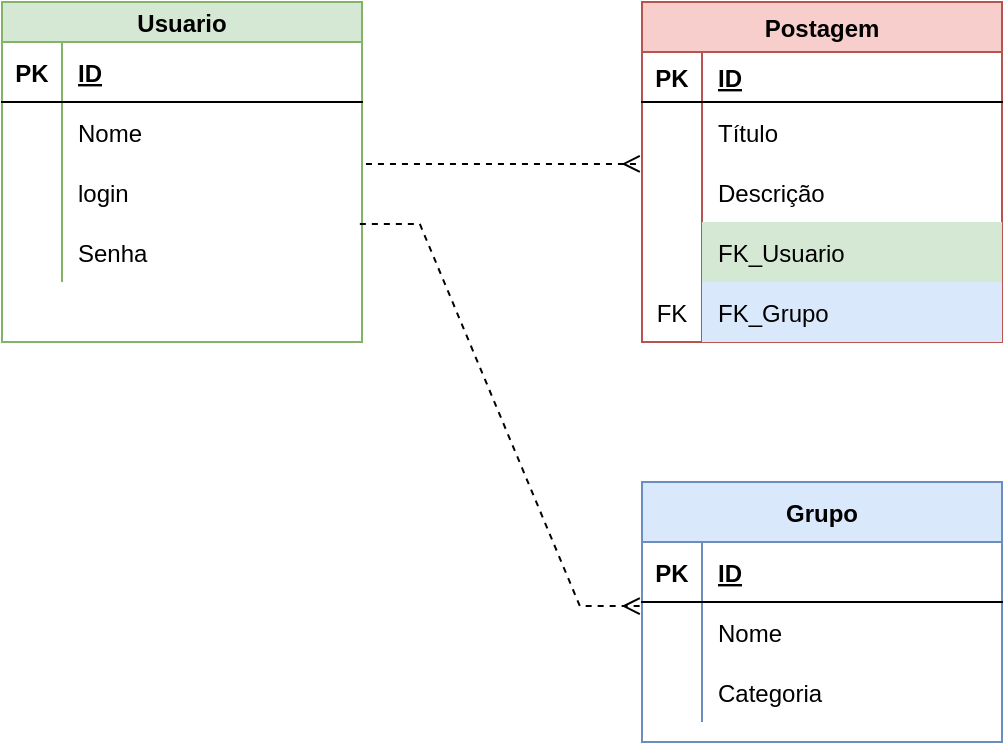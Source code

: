 <mxfile version="17.4.5" type="device"><diagram id="AkiVMhTmpEjq_oEuQSA3" name="Page-1"><mxGraphModel dx="868" dy="450" grid="1" gridSize="10" guides="1" tooltips="1" connect="1" arrows="1" fold="1" page="1" pageScale="1" pageWidth="827" pageHeight="1169" math="0" shadow="0"><root><mxCell id="0"/><mxCell id="1" parent="0"/><mxCell id="m25o6EegL-uF8yCNPLyN-2" value="Usuario" style="shape=table;startSize=20;container=1;collapsible=1;childLayout=tableLayout;fixedRows=1;rowLines=0;fontStyle=1;align=center;resizeLast=1;fillColor=#d5e8d4;strokeColor=#82b366;" parent="1" vertex="1"><mxGeometry x="160" y="40" width="180" height="170" as="geometry"/></mxCell><mxCell id="m25o6EegL-uF8yCNPLyN-3" value="" style="shape=tableRow;horizontal=0;startSize=0;swimlaneHead=0;swimlaneBody=0;fillColor=none;collapsible=0;dropTarget=0;points=[[0,0.5],[1,0.5]];portConstraint=eastwest;top=0;left=0;right=0;bottom=1;" parent="m25o6EegL-uF8yCNPLyN-2" vertex="1"><mxGeometry y="20" width="180" height="30" as="geometry"/></mxCell><mxCell id="m25o6EegL-uF8yCNPLyN-4" value="PK" style="shape=partialRectangle;connectable=0;fillColor=none;top=0;left=0;bottom=0;right=0;fontStyle=1;overflow=hidden;" parent="m25o6EegL-uF8yCNPLyN-3" vertex="1"><mxGeometry width="30" height="30" as="geometry"><mxRectangle width="30" height="30" as="alternateBounds"/></mxGeometry></mxCell><mxCell id="m25o6EegL-uF8yCNPLyN-5" value="ID" style="shape=partialRectangle;connectable=0;fillColor=none;top=0;left=0;bottom=0;right=0;align=left;spacingLeft=6;fontStyle=5;overflow=hidden;" parent="m25o6EegL-uF8yCNPLyN-3" vertex="1"><mxGeometry x="30" width="150" height="30" as="geometry"><mxRectangle width="150" height="30" as="alternateBounds"/></mxGeometry></mxCell><mxCell id="m25o6EegL-uF8yCNPLyN-6" value="" style="shape=tableRow;horizontal=0;startSize=0;swimlaneHead=0;swimlaneBody=0;fillColor=none;collapsible=0;dropTarget=0;points=[[0,0.5],[1,0.5]];portConstraint=eastwest;top=0;left=0;right=0;bottom=0;" parent="m25o6EegL-uF8yCNPLyN-2" vertex="1"><mxGeometry y="50" width="180" height="30" as="geometry"/></mxCell><mxCell id="m25o6EegL-uF8yCNPLyN-7" value="" style="shape=partialRectangle;connectable=0;fillColor=none;top=0;left=0;bottom=0;right=0;editable=1;overflow=hidden;" parent="m25o6EegL-uF8yCNPLyN-6" vertex="1"><mxGeometry width="30" height="30" as="geometry"><mxRectangle width="30" height="30" as="alternateBounds"/></mxGeometry></mxCell><mxCell id="m25o6EegL-uF8yCNPLyN-8" value="Nome" style="shape=partialRectangle;connectable=0;fillColor=none;top=0;left=0;bottom=0;right=0;align=left;spacingLeft=6;overflow=hidden;" parent="m25o6EegL-uF8yCNPLyN-6" vertex="1"><mxGeometry x="30" width="150" height="30" as="geometry"><mxRectangle width="150" height="30" as="alternateBounds"/></mxGeometry></mxCell><mxCell id="m25o6EegL-uF8yCNPLyN-9" value="" style="shape=tableRow;horizontal=0;startSize=0;swimlaneHead=0;swimlaneBody=0;fillColor=none;collapsible=0;dropTarget=0;points=[[0,0.5],[1,0.5]];portConstraint=eastwest;top=0;left=0;right=0;bottom=0;" parent="m25o6EegL-uF8yCNPLyN-2" vertex="1"><mxGeometry y="80" width="180" height="30" as="geometry"/></mxCell><mxCell id="m25o6EegL-uF8yCNPLyN-10" value="" style="shape=partialRectangle;connectable=0;fillColor=none;top=0;left=0;bottom=0;right=0;editable=1;overflow=hidden;" parent="m25o6EegL-uF8yCNPLyN-9" vertex="1"><mxGeometry width="30" height="30" as="geometry"><mxRectangle width="30" height="30" as="alternateBounds"/></mxGeometry></mxCell><mxCell id="m25o6EegL-uF8yCNPLyN-11" value="login" style="shape=partialRectangle;connectable=0;fillColor=none;top=0;left=0;bottom=0;right=0;align=left;spacingLeft=6;overflow=hidden;" parent="m25o6EegL-uF8yCNPLyN-9" vertex="1"><mxGeometry x="30" width="150" height="30" as="geometry"><mxRectangle width="150" height="30" as="alternateBounds"/></mxGeometry></mxCell><mxCell id="m25o6EegL-uF8yCNPLyN-12" value="" style="shape=tableRow;horizontal=0;startSize=0;swimlaneHead=0;swimlaneBody=0;fillColor=none;collapsible=0;dropTarget=0;points=[[0,0.5],[1,0.5]];portConstraint=eastwest;top=0;left=0;right=0;bottom=0;" parent="m25o6EegL-uF8yCNPLyN-2" vertex="1"><mxGeometry y="110" width="180" height="30" as="geometry"/></mxCell><mxCell id="m25o6EegL-uF8yCNPLyN-13" value="" style="shape=partialRectangle;connectable=0;fillColor=none;top=0;left=0;bottom=0;right=0;editable=1;overflow=hidden;" parent="m25o6EegL-uF8yCNPLyN-12" vertex="1"><mxGeometry width="30" height="30" as="geometry"><mxRectangle width="30" height="30" as="alternateBounds"/></mxGeometry></mxCell><mxCell id="m25o6EegL-uF8yCNPLyN-14" value="Senha" style="shape=partialRectangle;connectable=0;fillColor=none;top=0;left=0;bottom=0;right=0;align=left;spacingLeft=6;overflow=hidden;" parent="m25o6EegL-uF8yCNPLyN-12" vertex="1"><mxGeometry x="30" width="150" height="30" as="geometry"><mxRectangle width="150" height="30" as="alternateBounds"/></mxGeometry></mxCell><mxCell id="m25o6EegL-uF8yCNPLyN-15" value="Postagem" style="shape=table;startSize=25;container=1;collapsible=1;childLayout=tableLayout;fixedRows=1;rowLines=0;fontStyle=1;align=center;resizeLast=1;fillColor=#f8cecc;strokeColor=#b85450;" parent="1" vertex="1"><mxGeometry x="480" y="40" width="180" height="170" as="geometry"/></mxCell><mxCell id="m25o6EegL-uF8yCNPLyN-16" value="" style="shape=tableRow;horizontal=0;startSize=0;swimlaneHead=0;swimlaneBody=0;fillColor=none;collapsible=0;dropTarget=0;points=[[0,0.5],[1,0.5]];portConstraint=eastwest;top=0;left=0;right=0;bottom=1;" parent="m25o6EegL-uF8yCNPLyN-15" vertex="1"><mxGeometry y="25" width="180" height="25" as="geometry"/></mxCell><mxCell id="m25o6EegL-uF8yCNPLyN-17" value="PK" style="shape=partialRectangle;connectable=0;fillColor=none;top=0;left=0;bottom=0;right=0;fontStyle=1;overflow=hidden;" parent="m25o6EegL-uF8yCNPLyN-16" vertex="1"><mxGeometry width="30" height="25" as="geometry"><mxRectangle width="30" height="25" as="alternateBounds"/></mxGeometry></mxCell><mxCell id="m25o6EegL-uF8yCNPLyN-18" value="ID" style="shape=partialRectangle;connectable=0;fillColor=none;top=0;left=0;bottom=0;right=0;align=left;spacingLeft=6;fontStyle=5;overflow=hidden;" parent="m25o6EegL-uF8yCNPLyN-16" vertex="1"><mxGeometry x="30" width="150" height="25" as="geometry"><mxRectangle width="150" height="25" as="alternateBounds"/></mxGeometry></mxCell><mxCell id="m25o6EegL-uF8yCNPLyN-19" value="" style="shape=tableRow;horizontal=0;startSize=0;swimlaneHead=0;swimlaneBody=0;fillColor=none;collapsible=0;dropTarget=0;points=[[0,0.5],[1,0.5]];portConstraint=eastwest;top=0;left=0;right=0;bottom=0;" parent="m25o6EegL-uF8yCNPLyN-15" vertex="1"><mxGeometry y="50" width="180" height="30" as="geometry"/></mxCell><mxCell id="m25o6EegL-uF8yCNPLyN-20" value="" style="shape=partialRectangle;connectable=0;fillColor=none;top=0;left=0;bottom=0;right=0;editable=1;overflow=hidden;" parent="m25o6EegL-uF8yCNPLyN-19" vertex="1"><mxGeometry width="30" height="30" as="geometry"><mxRectangle width="30" height="30" as="alternateBounds"/></mxGeometry></mxCell><mxCell id="m25o6EegL-uF8yCNPLyN-21" value="Título" style="shape=partialRectangle;connectable=0;fillColor=none;top=0;left=0;bottom=0;right=0;align=left;spacingLeft=6;overflow=hidden;" parent="m25o6EegL-uF8yCNPLyN-19" vertex="1"><mxGeometry x="30" width="150" height="30" as="geometry"><mxRectangle width="150" height="30" as="alternateBounds"/></mxGeometry></mxCell><mxCell id="m25o6EegL-uF8yCNPLyN-22" value="" style="shape=tableRow;horizontal=0;startSize=0;swimlaneHead=0;swimlaneBody=0;fillColor=none;collapsible=0;dropTarget=0;points=[[0,0.5],[1,0.5]];portConstraint=eastwest;top=0;left=0;right=0;bottom=0;" parent="m25o6EegL-uF8yCNPLyN-15" vertex="1"><mxGeometry y="80" width="180" height="30" as="geometry"/></mxCell><mxCell id="m25o6EegL-uF8yCNPLyN-23" value="" style="shape=partialRectangle;connectable=0;fillColor=none;top=0;left=0;bottom=0;right=0;editable=1;overflow=hidden;" parent="m25o6EegL-uF8yCNPLyN-22" vertex="1"><mxGeometry width="30" height="30" as="geometry"><mxRectangle width="30" height="30" as="alternateBounds"/></mxGeometry></mxCell><mxCell id="m25o6EegL-uF8yCNPLyN-24" value="Descrição" style="shape=partialRectangle;connectable=0;fillColor=none;top=0;left=0;bottom=0;right=0;align=left;spacingLeft=6;overflow=hidden;" parent="m25o6EegL-uF8yCNPLyN-22" vertex="1"><mxGeometry x="30" width="150" height="30" as="geometry"><mxRectangle width="150" height="30" as="alternateBounds"/></mxGeometry></mxCell><mxCell id="m25o6EegL-uF8yCNPLyN-25" value="" style="shape=tableRow;horizontal=0;startSize=0;swimlaneHead=0;swimlaneBody=0;fillColor=none;collapsible=0;dropTarget=0;points=[[0,0.5],[1,0.5]];portConstraint=eastwest;top=0;left=0;right=0;bottom=0;" parent="m25o6EegL-uF8yCNPLyN-15" vertex="1"><mxGeometry y="110" width="180" height="30" as="geometry"/></mxCell><mxCell id="m25o6EegL-uF8yCNPLyN-26" value="" style="shape=partialRectangle;connectable=0;fillColor=none;top=0;left=0;bottom=0;right=0;editable=1;overflow=hidden;" parent="m25o6EegL-uF8yCNPLyN-25" vertex="1"><mxGeometry width="30" height="30" as="geometry"><mxRectangle width="30" height="30" as="alternateBounds"/></mxGeometry></mxCell><mxCell id="m25o6EegL-uF8yCNPLyN-27" value="FK_Usuario" style="shape=partialRectangle;connectable=0;fillColor=#d5e8d4;top=0;left=0;bottom=0;right=0;align=left;spacingLeft=6;overflow=hidden;strokeColor=#82b366;" parent="m25o6EegL-uF8yCNPLyN-25" vertex="1"><mxGeometry x="30" width="150" height="30" as="geometry"><mxRectangle width="150" height="30" as="alternateBounds"/></mxGeometry></mxCell><mxCell id="m1rnGl-QbfuvUXgjyCHI-3" value="" style="shape=tableRow;horizontal=0;startSize=0;swimlaneHead=0;swimlaneBody=0;fillColor=none;collapsible=0;dropTarget=0;points=[[0,0.5],[1,0.5]];portConstraint=eastwest;top=0;left=0;right=0;bottom=0;" parent="m25o6EegL-uF8yCNPLyN-15" vertex="1"><mxGeometry y="140" width="180" height="30" as="geometry"/></mxCell><mxCell id="m1rnGl-QbfuvUXgjyCHI-4" value="FK" style="shape=partialRectangle;connectable=0;fillColor=none;top=0;left=0;bottom=0;right=0;editable=1;overflow=hidden;" parent="m1rnGl-QbfuvUXgjyCHI-3" vertex="1"><mxGeometry width="30" height="30" as="geometry"><mxRectangle width="30" height="30" as="alternateBounds"/></mxGeometry></mxCell><mxCell id="m1rnGl-QbfuvUXgjyCHI-5" value="FK_Grupo" style="shape=partialRectangle;connectable=0;fillColor=#dae8fc;top=0;left=0;bottom=0;right=0;align=left;spacingLeft=6;overflow=hidden;strokeColor=#6c8ebf;" parent="m1rnGl-QbfuvUXgjyCHI-3" vertex="1"><mxGeometry x="30" width="150" height="30" as="geometry"><mxRectangle width="150" height="30" as="alternateBounds"/></mxGeometry></mxCell><mxCell id="cbgyTrug3HTfh2LeYX-P-34" value="Grupo" style="shape=table;startSize=30;container=1;collapsible=1;childLayout=tableLayout;fixedRows=1;rowLines=0;fontStyle=1;align=center;resizeLast=1;fillColor=#dae8fc;strokeColor=#6c8ebf;" vertex="1" parent="1"><mxGeometry x="480" y="280" width="180" height="130" as="geometry"/></mxCell><mxCell id="cbgyTrug3HTfh2LeYX-P-35" value="" style="shape=tableRow;horizontal=0;startSize=0;swimlaneHead=0;swimlaneBody=0;fillColor=none;collapsible=0;dropTarget=0;points=[[0,0.5],[1,0.5]];portConstraint=eastwest;top=0;left=0;right=0;bottom=1;" vertex="1" parent="cbgyTrug3HTfh2LeYX-P-34"><mxGeometry y="30" width="180" height="30" as="geometry"/></mxCell><mxCell id="cbgyTrug3HTfh2LeYX-P-36" value="PK" style="shape=partialRectangle;connectable=0;fillColor=none;top=0;left=0;bottom=0;right=0;fontStyle=1;overflow=hidden;" vertex="1" parent="cbgyTrug3HTfh2LeYX-P-35"><mxGeometry width="30" height="30" as="geometry"><mxRectangle width="30" height="30" as="alternateBounds"/></mxGeometry></mxCell><mxCell id="cbgyTrug3HTfh2LeYX-P-37" value="ID" style="shape=partialRectangle;connectable=0;fillColor=none;top=0;left=0;bottom=0;right=0;align=left;spacingLeft=6;fontStyle=5;overflow=hidden;" vertex="1" parent="cbgyTrug3HTfh2LeYX-P-35"><mxGeometry x="30" width="150" height="30" as="geometry"><mxRectangle width="150" height="30" as="alternateBounds"/></mxGeometry></mxCell><mxCell id="cbgyTrug3HTfh2LeYX-P-38" value="" style="shape=tableRow;horizontal=0;startSize=0;swimlaneHead=0;swimlaneBody=0;fillColor=none;collapsible=0;dropTarget=0;points=[[0,0.5],[1,0.5]];portConstraint=eastwest;top=0;left=0;right=0;bottom=0;" vertex="1" parent="cbgyTrug3HTfh2LeYX-P-34"><mxGeometry y="60" width="180" height="30" as="geometry"/></mxCell><mxCell id="cbgyTrug3HTfh2LeYX-P-39" value="" style="shape=partialRectangle;connectable=0;fillColor=none;top=0;left=0;bottom=0;right=0;editable=1;overflow=hidden;" vertex="1" parent="cbgyTrug3HTfh2LeYX-P-38"><mxGeometry width="30" height="30" as="geometry"><mxRectangle width="30" height="30" as="alternateBounds"/></mxGeometry></mxCell><mxCell id="cbgyTrug3HTfh2LeYX-P-40" value="Nome" style="shape=partialRectangle;connectable=0;fillColor=none;top=0;left=0;bottom=0;right=0;align=left;spacingLeft=6;overflow=hidden;" vertex="1" parent="cbgyTrug3HTfh2LeYX-P-38"><mxGeometry x="30" width="150" height="30" as="geometry"><mxRectangle width="150" height="30" as="alternateBounds"/></mxGeometry></mxCell><mxCell id="cbgyTrug3HTfh2LeYX-P-41" value="" style="shape=tableRow;horizontal=0;startSize=0;swimlaneHead=0;swimlaneBody=0;fillColor=none;collapsible=0;dropTarget=0;points=[[0,0.5],[1,0.5]];portConstraint=eastwest;top=0;left=0;right=0;bottom=0;" vertex="1" parent="cbgyTrug3HTfh2LeYX-P-34"><mxGeometry y="90" width="180" height="30" as="geometry"/></mxCell><mxCell id="cbgyTrug3HTfh2LeYX-P-42" value="" style="shape=partialRectangle;connectable=0;fillColor=none;top=0;left=0;bottom=0;right=0;editable=1;overflow=hidden;" vertex="1" parent="cbgyTrug3HTfh2LeYX-P-41"><mxGeometry width="30" height="30" as="geometry"><mxRectangle width="30" height="30" as="alternateBounds"/></mxGeometry></mxCell><mxCell id="cbgyTrug3HTfh2LeYX-P-43" value="Categoria" style="shape=partialRectangle;connectable=0;fillColor=none;top=0;left=0;bottom=0;right=0;align=left;spacingLeft=6;overflow=hidden;" vertex="1" parent="cbgyTrug3HTfh2LeYX-P-41"><mxGeometry x="30" width="150" height="30" as="geometry"><mxRectangle width="150" height="30" as="alternateBounds"/></mxGeometry></mxCell><mxCell id="cbgyTrug3HTfh2LeYX-P-65" value="" style="edgeStyle=entityRelationEdgeStyle;fontSize=12;html=1;endArrow=ERmany;rounded=0;dashed=1;exitX=0.994;exitY=0.033;exitDx=0;exitDy=0;exitPerimeter=0;entryX=-0.006;entryY=0.067;entryDx=0;entryDy=0;entryPerimeter=0;" edge="1" parent="1" source="m25o6EegL-uF8yCNPLyN-12" target="cbgyTrug3HTfh2LeYX-P-38"><mxGeometry width="100" height="100" relative="1" as="geometry"><mxPoint x="360" y="240" as="sourcePoint"/><mxPoint x="320" y="360" as="targetPoint"/></mxGeometry></mxCell><mxCell id="cbgyTrug3HTfh2LeYX-P-66" value="" style="edgeStyle=entityRelationEdgeStyle;fontSize=12;html=1;endArrow=ERmany;rounded=0;dashed=1;exitX=1.011;exitY=0.033;exitDx=0;exitDy=0;exitPerimeter=0;entryX=-0.006;entryY=0.033;entryDx=0;entryDy=0;entryPerimeter=0;" edge="1" parent="1" source="m25o6EegL-uF8yCNPLyN-9" target="m25o6EegL-uF8yCNPLyN-22"><mxGeometry width="100" height="100" relative="1" as="geometry"><mxPoint x="360" y="240" as="sourcePoint"/><mxPoint x="480" y="110" as="targetPoint"/></mxGeometry></mxCell></root></mxGraphModel></diagram></mxfile>